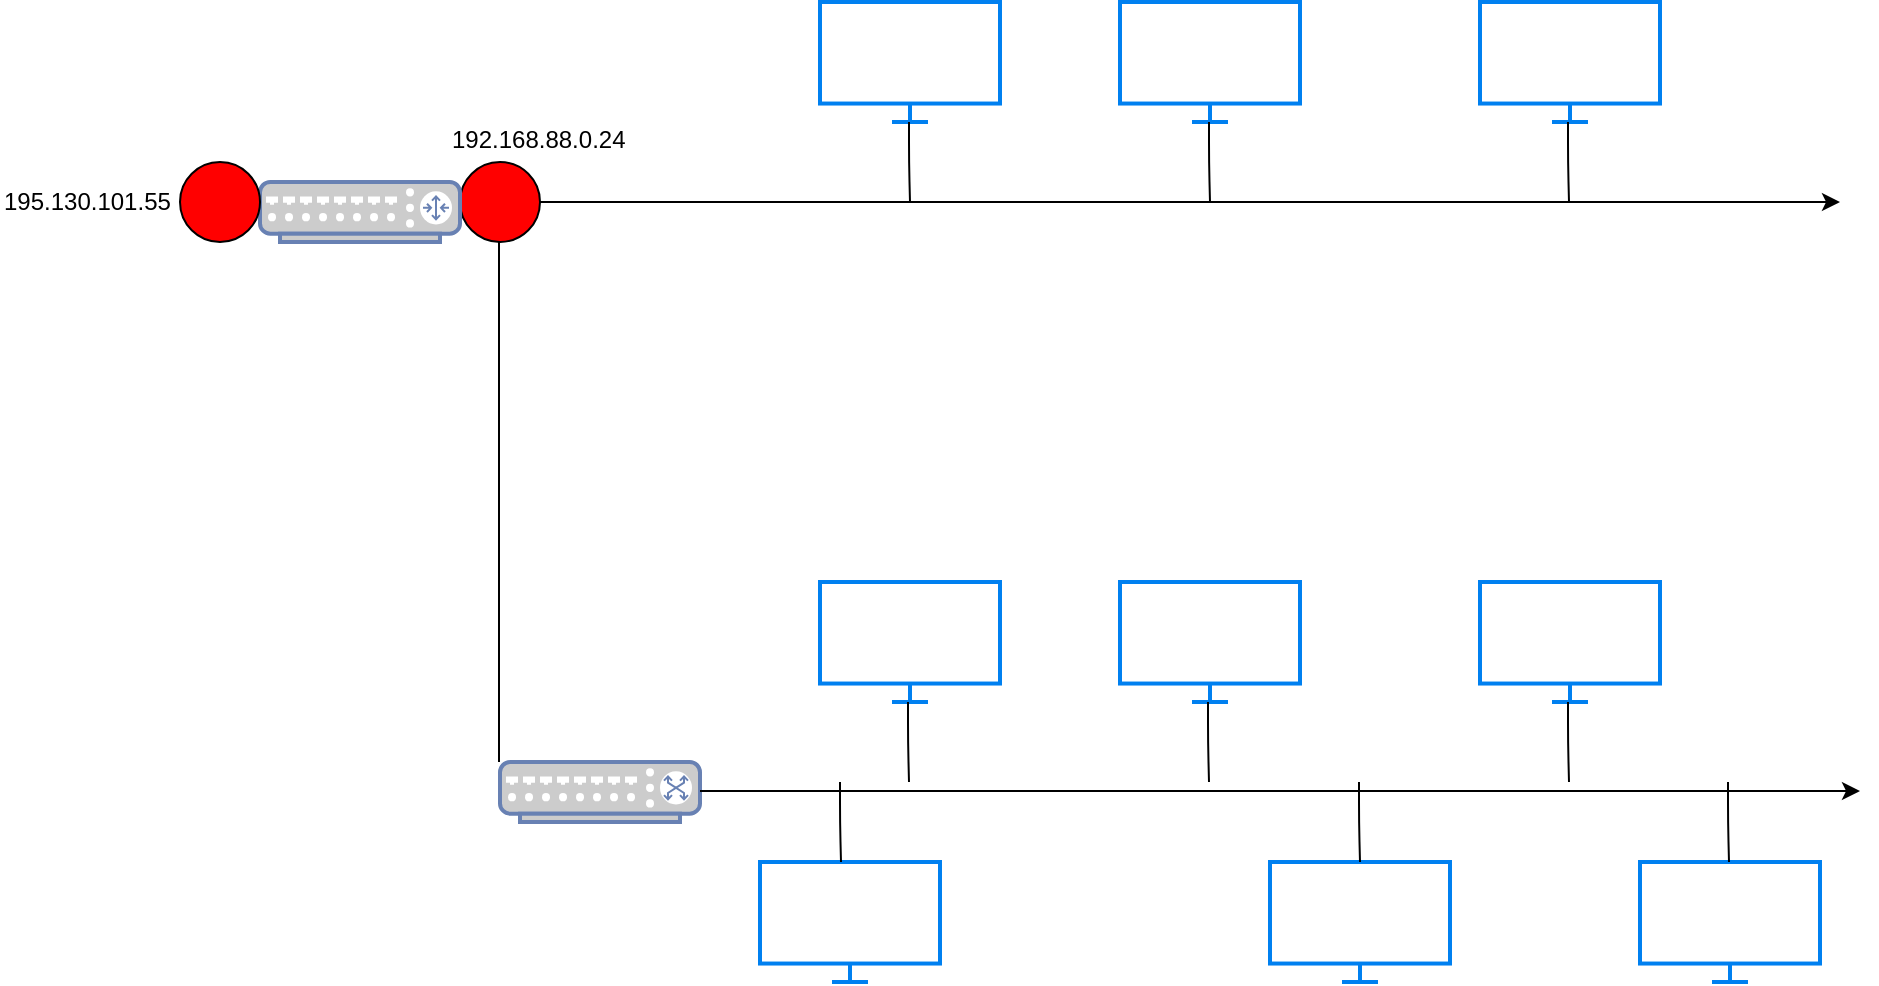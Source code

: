 <mxfile version="10.6.1" type="google"><diagram id="Jb7bNKGMKyADem_byVw3" name="Page-1"><mxGraphModel dx="2449" dy="762" grid="1" gridSize="10" guides="1" tooltips="1" connect="1" arrows="1" fold="1" page="1" pageScale="1" pageWidth="827" pageHeight="1169" math="0" shadow="0"><root><mxCell id="0"/><mxCell id="1" parent="0"/><mxCell id="Yl2uWnjevhDZeCdi9_P--2" value="" style="endArrow=classic;html=1;" edge="1" parent="1"><mxGeometry width="50" height="50" relative="1" as="geometry"><mxPoint x="150" y="110" as="sourcePoint"/><mxPoint x="800" y="110" as="targetPoint"/></mxGeometry></mxCell><mxCell id="Yl2uWnjevhDZeCdi9_P--3" value="" style="ellipse;whiteSpace=wrap;html=1;aspect=fixed;fillColor=#FF0000;" vertex="1" parent="1"><mxGeometry x="110" y="90" width="40" height="40" as="geometry"/></mxCell><mxCell id="Yl2uWnjevhDZeCdi9_P--4" value="" style="html=1;verticalLabelPosition=bottom;align=center;labelBackgroundColor=#ffffff;verticalAlign=top;strokeWidth=2;strokeColor=#0080F0;fillColor=#ffffff;shadow=0;dashed=0;shape=mxgraph.ios7.icons.monitor;" vertex="1" parent="1"><mxGeometry x="290" y="10" width="90" height="60" as="geometry"/></mxCell><mxCell id="Yl2uWnjevhDZeCdi9_P--5" value="" style="html=1;verticalLabelPosition=bottom;align=center;labelBackgroundColor=#ffffff;verticalAlign=top;strokeWidth=2;strokeColor=#0080F0;fillColor=#ffffff;shadow=0;dashed=0;shape=mxgraph.ios7.icons.monitor;" vertex="1" parent="1"><mxGeometry x="440" y="10" width="90" height="60" as="geometry"/></mxCell><mxCell id="Yl2uWnjevhDZeCdi9_P--6" value="" style="html=1;verticalLabelPosition=bottom;align=center;labelBackgroundColor=#ffffff;verticalAlign=top;strokeWidth=2;strokeColor=#0080F0;fillColor=#ffffff;shadow=0;dashed=0;shape=mxgraph.ios7.icons.monitor;" vertex="1" parent="1"><mxGeometry x="620" y="10" width="90" height="60" as="geometry"/></mxCell><mxCell id="Yl2uWnjevhDZeCdi9_P--7" value="" style="endArrow=none;html=1;" edge="1" parent="1"><mxGeometry width="50" height="50" relative="1" as="geometry"><mxPoint x="335" y="110" as="sourcePoint"/><mxPoint x="334.5" y="70" as="targetPoint"/><Array as="points"><mxPoint x="334.5" y="90"/></Array></mxGeometry></mxCell><mxCell id="Yl2uWnjevhDZeCdi9_P--9" value="" style="endArrow=none;html=1;" edge="1" parent="1"><mxGeometry width="50" height="50" relative="1" as="geometry"><mxPoint x="485" y="110" as="sourcePoint"/><mxPoint x="484.5" y="70" as="targetPoint"/><Array as="points"><mxPoint x="484.5" y="90"/></Array></mxGeometry></mxCell><mxCell id="Yl2uWnjevhDZeCdi9_P--10" value="" style="endArrow=none;html=1;" edge="1" parent="1"><mxGeometry width="50" height="50" relative="1" as="geometry"><mxPoint x="664.5" y="110" as="sourcePoint"/><mxPoint x="664" y="70" as="targetPoint"/><Array as="points"><mxPoint x="664" y="90"/></Array></mxGeometry></mxCell><mxCell id="Yl2uWnjevhDZeCdi9_P--11" value="" style="endArrow=none;html=1;" edge="1" parent="1"><mxGeometry width="50" height="50" relative="1" as="geometry"><mxPoint x="129.5" y="390" as="sourcePoint"/><mxPoint x="129.5" y="130" as="targetPoint"/></mxGeometry></mxCell><mxCell id="Yl2uWnjevhDZeCdi9_P--16" value="" style="html=1;verticalLabelPosition=bottom;align=center;labelBackgroundColor=#ffffff;verticalAlign=top;strokeWidth=2;strokeColor=#0080F0;fillColor=#ffffff;shadow=0;dashed=0;shape=mxgraph.ios7.icons.monitor;" vertex="1" parent="1"><mxGeometry x="290" y="300" width="90" height="60" as="geometry"/></mxCell><mxCell id="Yl2uWnjevhDZeCdi9_P--17" value="" style="html=1;verticalLabelPosition=bottom;align=center;labelBackgroundColor=#ffffff;verticalAlign=top;strokeWidth=2;strokeColor=#0080F0;fillColor=#ffffff;shadow=0;dashed=0;shape=mxgraph.ios7.icons.monitor;" vertex="1" parent="1"><mxGeometry x="440" y="300" width="90" height="60" as="geometry"/></mxCell><mxCell id="Yl2uWnjevhDZeCdi9_P--18" value="" style="html=1;verticalLabelPosition=bottom;align=center;labelBackgroundColor=#ffffff;verticalAlign=top;strokeWidth=2;strokeColor=#0080F0;fillColor=#ffffff;shadow=0;dashed=0;shape=mxgraph.ios7.icons.monitor;" vertex="1" parent="1"><mxGeometry x="620" y="300" width="90" height="60" as="geometry"/></mxCell><mxCell id="Yl2uWnjevhDZeCdi9_P--20" value="" style="endArrow=none;html=1;" edge="1" parent="1"><mxGeometry width="50" height="50" relative="1" as="geometry"><mxPoint x="334.5" y="400" as="sourcePoint"/><mxPoint x="334" y="360" as="targetPoint"/><Array as="points"><mxPoint x="334" y="380"/></Array></mxGeometry></mxCell><mxCell id="Yl2uWnjevhDZeCdi9_P--21" value="" style="endArrow=none;html=1;" edge="1" parent="1"><mxGeometry width="50" height="50" relative="1" as="geometry"><mxPoint x="484.5" y="400" as="sourcePoint"/><mxPoint x="484" y="360" as="targetPoint"/><Array as="points"><mxPoint x="484" y="380"/></Array></mxGeometry></mxCell><mxCell id="Yl2uWnjevhDZeCdi9_P--22" value="" style="endArrow=none;html=1;" edge="1" parent="1"><mxGeometry width="50" height="50" relative="1" as="geometry"><mxPoint x="664.5" y="400" as="sourcePoint"/><mxPoint x="664" y="360" as="targetPoint"/><Array as="points"><mxPoint x="664" y="380"/></Array></mxGeometry></mxCell><mxCell id="Yl2uWnjevhDZeCdi9_P--23" value="192.168.88.0.24" style="text;html=1;resizable=0;points=[];autosize=1;align=left;verticalAlign=top;spacingTop=-4;" vertex="1" parent="1"><mxGeometry x="104" y="69" width="100" height="20" as="geometry"/></mxCell><mxCell id="Yl2uWnjevhDZeCdi9_P--27" value="" style="html=1;verticalLabelPosition=bottom;align=center;labelBackgroundColor=#ffffff;verticalAlign=top;strokeWidth=2;strokeColor=#0080F0;fillColor=#ffffff;shadow=0;dashed=0;shape=mxgraph.ios7.icons.monitor;" vertex="1" parent="1"><mxGeometry x="260" y="440" width="90" height="60" as="geometry"/></mxCell><mxCell id="Yl2uWnjevhDZeCdi9_P--28" value="" style="html=1;verticalLabelPosition=bottom;align=center;labelBackgroundColor=#ffffff;verticalAlign=top;strokeWidth=2;strokeColor=#0080F0;fillColor=#ffffff;shadow=0;dashed=0;shape=mxgraph.ios7.icons.monitor;" vertex="1" parent="1"><mxGeometry x="515" y="440" width="90" height="60" as="geometry"/></mxCell><mxCell id="Yl2uWnjevhDZeCdi9_P--29" value="" style="html=1;verticalLabelPosition=bottom;align=center;labelBackgroundColor=#ffffff;verticalAlign=top;strokeWidth=2;strokeColor=#0080F0;fillColor=#ffffff;shadow=0;dashed=0;shape=mxgraph.ios7.icons.monitor;" vertex="1" parent="1"><mxGeometry x="700" y="440" width="90" height="60" as="geometry"/></mxCell><mxCell id="Yl2uWnjevhDZeCdi9_P--30" value="" style="endArrow=none;html=1;" edge="1" parent="1"><mxGeometry width="50" height="50" relative="1" as="geometry"><mxPoint x="300.5" y="440" as="sourcePoint"/><mxPoint x="300" y="400" as="targetPoint"/><Array as="points"><mxPoint x="300" y="420"/></Array></mxGeometry></mxCell><mxCell id="Yl2uWnjevhDZeCdi9_P--31" value="" style="endArrow=none;html=1;" edge="1" parent="1"><mxGeometry width="50" height="50" relative="1" as="geometry"><mxPoint x="560" y="440" as="sourcePoint"/><mxPoint x="559.5" y="400" as="targetPoint"/><Array as="points"><mxPoint x="559.5" y="420"/></Array></mxGeometry></mxCell><mxCell id="Yl2uWnjevhDZeCdi9_P--32" value="" style="endArrow=none;html=1;" edge="1" parent="1"><mxGeometry width="50" height="50" relative="1" as="geometry"><mxPoint x="744.5" y="440" as="sourcePoint"/><mxPoint x="744" y="400" as="targetPoint"/><Array as="points"><mxPoint x="744" y="420"/></Array></mxGeometry></mxCell><mxCell id="Yl2uWnjevhDZeCdi9_P--34" value="" style="fontColor=#0066CC;verticalAlign=top;verticalLabelPosition=bottom;labelPosition=center;align=center;html=1;outlineConnect=0;fillColor=#CCCCCC;strokeColor=#6881B3;gradientColor=none;gradientDirection=north;strokeWidth=2;shape=mxgraph.networks.switch;" vertex="1" parent="1"><mxGeometry x="130" y="390" width="100" height="30" as="geometry"/></mxCell><mxCell id="Yl2uWnjevhDZeCdi9_P--35" value="" style="endArrow=classic;html=1;" edge="1" parent="1"><mxGeometry width="50" height="50" relative="1" as="geometry"><mxPoint x="230" y="404.5" as="sourcePoint"/><mxPoint x="810" y="404.5" as="targetPoint"/></mxGeometry></mxCell><mxCell id="Yl2uWnjevhDZeCdi9_P--36" value="" style="fontColor=#0066CC;verticalAlign=top;verticalLabelPosition=bottom;labelPosition=center;align=center;html=1;outlineConnect=0;fillColor=#CCCCCC;strokeColor=#6881B3;gradientColor=none;gradientDirection=north;strokeWidth=2;shape=mxgraph.networks.router;" vertex="1" parent="1"><mxGeometry x="10" y="100" width="100" height="30" as="geometry"/></mxCell><mxCell id="Yl2uWnjevhDZeCdi9_P--38" value="" style="ellipse;whiteSpace=wrap;html=1;aspect=fixed;fillColor=#FF0000;" vertex="1" parent="1"><mxGeometry x="-30" y="90" width="40" height="40" as="geometry"/></mxCell><mxCell id="Yl2uWnjevhDZeCdi9_P--39" value="195.130.101.55" style="text;html=1;resizable=0;points=[];autosize=1;align=left;verticalAlign=top;spacingTop=-4;" vertex="1" parent="1"><mxGeometry x="-120" y="100" width="100" height="20" as="geometry"/></mxCell></root></mxGraphModel></diagram></mxfile>